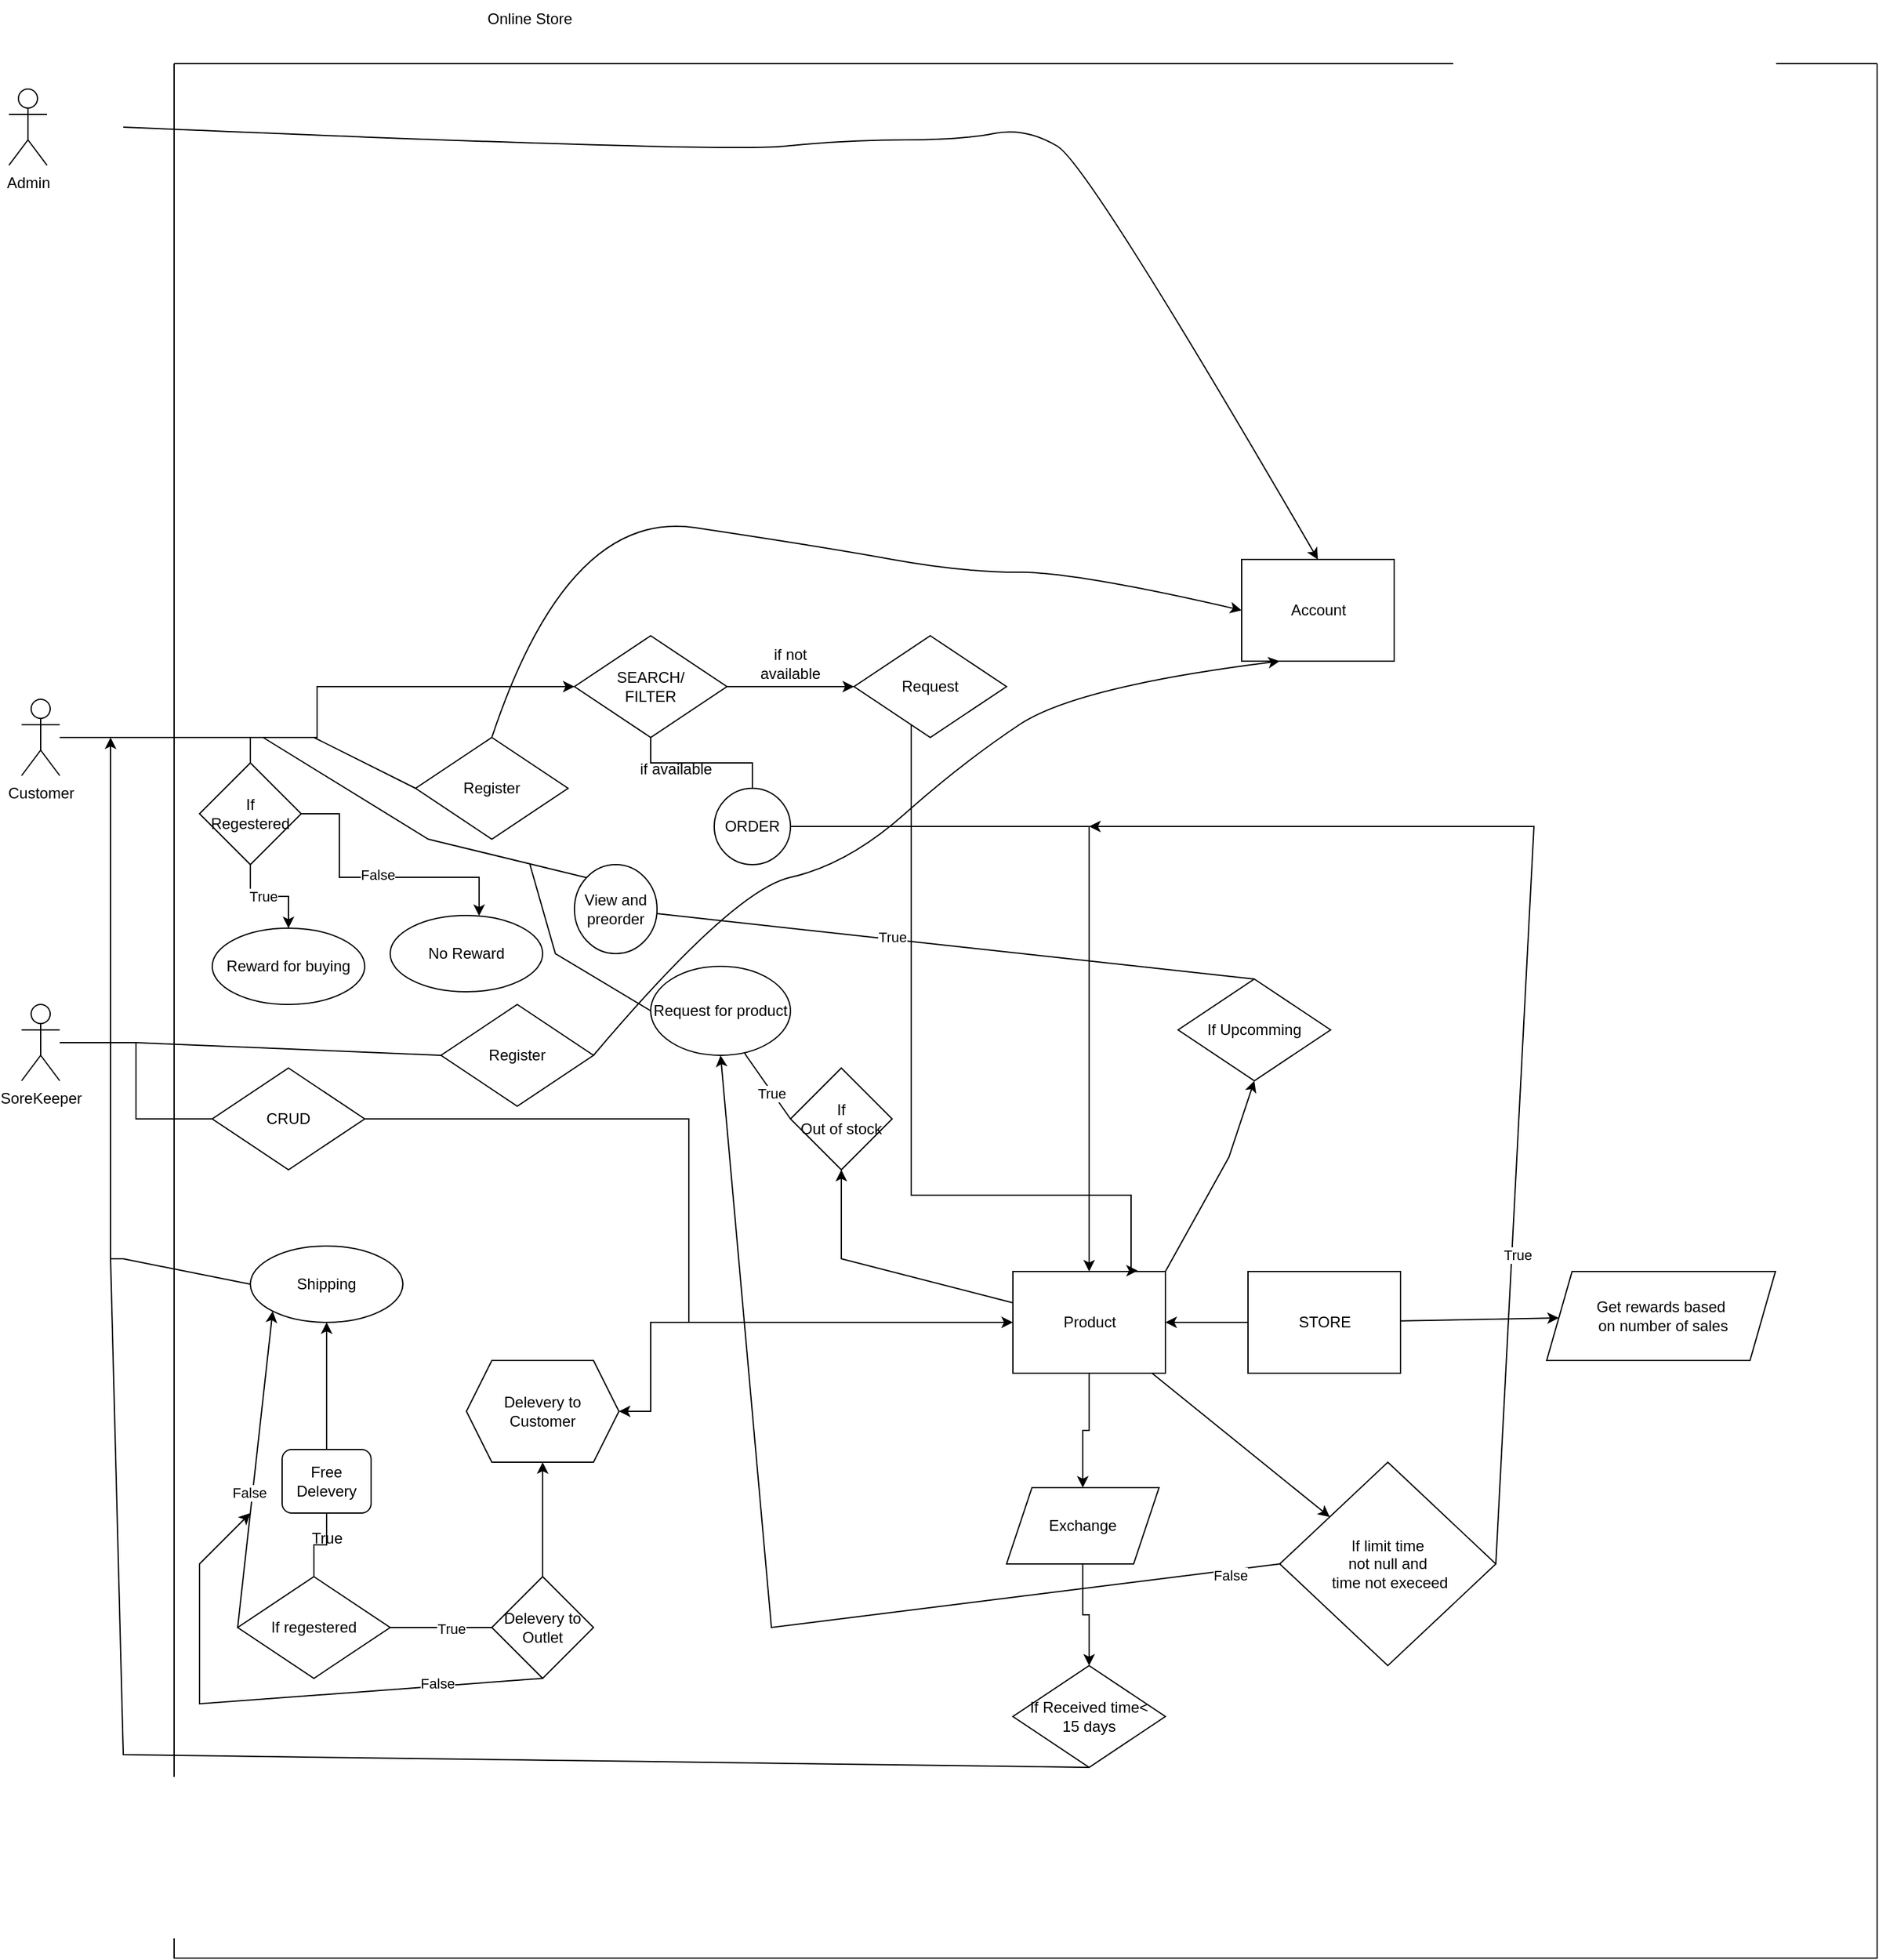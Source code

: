 <mxfile version="18.1.3" type="device"><diagram id="PZQwSYAee1a8CBbRdJlb" name="Page-1"><mxGraphModel dx="2370" dy="1428" grid="1" gridSize="10" guides="1" tooltips="1" connect="1" arrows="1" fold="1" page="1" pageScale="1" pageWidth="827" pageHeight="1169" math="0" shadow="0"><root><mxCell id="0"/><mxCell id="1" parent="0"/><mxCell id="bF8oBDv0mY2NZQH3Tetn-1" value="Admin" style="shape=umlActor;verticalLabelPosition=bottom;verticalAlign=top;html=1;outlineConnect=0;" vertex="1" parent="1"><mxGeometry x="70" y="70" width="30" height="60" as="geometry"/></mxCell><mxCell id="bF8oBDv0mY2NZQH3Tetn-18" value="" style="edgeStyle=orthogonalEdgeStyle;rounded=0;orthogonalLoop=1;jettySize=auto;html=1;entryX=0;entryY=0.5;entryDx=0;entryDy=0;" edge="1" parent="1" source="bF8oBDv0mY2NZQH3Tetn-2" target="bF8oBDv0mY2NZQH3Tetn-24"><mxGeometry relative="1" as="geometry"><mxPoint x="290" y="580" as="targetPoint"/></mxGeometry></mxCell><mxCell id="bF8oBDv0mY2NZQH3Tetn-2" value="Customer" style="shape=umlActor;verticalLabelPosition=bottom;verticalAlign=top;html=1;outlineConnect=0;" vertex="1" parent="1"><mxGeometry x="80" y="550" width="30" height="60" as="geometry"/></mxCell><mxCell id="bF8oBDv0mY2NZQH3Tetn-3" value="SoreKeeper" style="shape=umlActor;verticalLabelPosition=bottom;verticalAlign=top;html=1;outlineConnect=0;" vertex="1" parent="1"><mxGeometry x="80" y="790" width="30" height="60" as="geometry"/></mxCell><mxCell id="bF8oBDv0mY2NZQH3Tetn-6" value="" style="swimlane;startSize=0;" vertex="1" parent="1"><mxGeometry x="200" y="50" width="1340" height="1490" as="geometry"/></mxCell><mxCell id="bF8oBDv0mY2NZQH3Tetn-69" value="" style="edgeStyle=orthogonalEdgeStyle;rounded=0;orthogonalLoop=1;jettySize=auto;html=1;" edge="1" parent="bF8oBDv0mY2NZQH3Tetn-6" source="bF8oBDv0mY2NZQH3Tetn-9" target="bF8oBDv0mY2NZQH3Tetn-68"><mxGeometry relative="1" as="geometry"><Array as="points"><mxPoint x="375" y="1060"/></Array></mxGeometry></mxCell><mxCell id="bF8oBDv0mY2NZQH3Tetn-91" value="" style="edgeStyle=orthogonalEdgeStyle;rounded=0;orthogonalLoop=1;jettySize=auto;html=1;" edge="1" parent="bF8oBDv0mY2NZQH3Tetn-6" source="bF8oBDv0mY2NZQH3Tetn-9" target="bF8oBDv0mY2NZQH3Tetn-90"><mxGeometry relative="1" as="geometry"/></mxCell><mxCell id="bF8oBDv0mY2NZQH3Tetn-9" value="Product" style="html=1;" vertex="1" parent="bF8oBDv0mY2NZQH3Tetn-6"><mxGeometry x="660" y="950" width="120" height="80" as="geometry"/></mxCell><mxCell id="bF8oBDv0mY2NZQH3Tetn-30" value="" style="edgeStyle=orthogonalEdgeStyle;rounded=0;orthogonalLoop=1;jettySize=auto;html=1;startArrow=none;" edge="1" parent="bF8oBDv0mY2NZQH3Tetn-6" source="bF8oBDv0mY2NZQH3Tetn-32" target="bF8oBDv0mY2NZQH3Tetn-9"><mxGeometry relative="1" as="geometry"/></mxCell><mxCell id="bF8oBDv0mY2NZQH3Tetn-24" value="SEARCH/&lt;br&gt;FILTER" style="rhombus;whiteSpace=wrap;html=1;" vertex="1" parent="bF8oBDv0mY2NZQH3Tetn-6"><mxGeometry x="315" y="450" width="120" height="80" as="geometry"/></mxCell><mxCell id="bF8oBDv0mY2NZQH3Tetn-27" value="" style="line;strokeWidth=1;fillColor=none;align=left;verticalAlign=middle;spacingTop=-1;spacingLeft=3;spacingRight=3;rotatable=0;labelPosition=right;points=[];portConstraint=eastwest;" vertex="1" parent="bF8oBDv0mY2NZQH3Tetn-6"><mxGeometry x="435" y="486" width="40" height="8" as="geometry"/></mxCell><mxCell id="bF8oBDv0mY2NZQH3Tetn-31" value="if available" style="text;html=1;strokeColor=none;fillColor=none;align=center;verticalAlign=middle;whiteSpace=wrap;rounded=0;" vertex="1" parent="bF8oBDv0mY2NZQH3Tetn-6"><mxGeometry x="365" y="540" width="60" height="30" as="geometry"/></mxCell><mxCell id="bF8oBDv0mY2NZQH3Tetn-32" value="ORDER" style="ellipse;whiteSpace=wrap;html=1;aspect=fixed;" vertex="1" parent="bF8oBDv0mY2NZQH3Tetn-6"><mxGeometry x="425" y="570" width="60" height="60" as="geometry"/></mxCell><mxCell id="bF8oBDv0mY2NZQH3Tetn-33" value="" style="edgeStyle=orthogonalEdgeStyle;rounded=0;orthogonalLoop=1;jettySize=auto;html=1;endArrow=none;" edge="1" parent="bF8oBDv0mY2NZQH3Tetn-6" source="bF8oBDv0mY2NZQH3Tetn-24" target="bF8oBDv0mY2NZQH3Tetn-32"><mxGeometry relative="1" as="geometry"><mxPoint x="535" y="570" as="sourcePoint"/><mxPoint x="615" y="700" as="targetPoint"/></mxGeometry></mxCell><mxCell id="bF8oBDv0mY2NZQH3Tetn-36" value="if not available" style="text;html=1;strokeColor=none;fillColor=none;align=center;verticalAlign=middle;whiteSpace=wrap;rounded=0;" vertex="1" parent="bF8oBDv0mY2NZQH3Tetn-6"><mxGeometry x="455" y="450" width="60" height="44" as="geometry"/></mxCell><mxCell id="bF8oBDv0mY2NZQH3Tetn-42" style="edgeStyle=orthogonalEdgeStyle;rounded=0;orthogonalLoop=1;jettySize=auto;html=1;entryX=0.819;entryY=-0.008;entryDx=0;entryDy=0;entryPerimeter=0;" edge="1" parent="bF8oBDv0mY2NZQH3Tetn-6" source="bF8oBDv0mY2NZQH3Tetn-39" target="bF8oBDv0mY2NZQH3Tetn-9"><mxGeometry relative="1" as="geometry"><Array as="points"><mxPoint x="580" y="890"/><mxPoint x="753" y="890"/></Array></mxGeometry></mxCell><mxCell id="bF8oBDv0mY2NZQH3Tetn-39" value="Request" style="rhombus;whiteSpace=wrap;html=1;" vertex="1" parent="bF8oBDv0mY2NZQH3Tetn-6"><mxGeometry x="535" y="450" width="120" height="80" as="geometry"/></mxCell><mxCell id="bF8oBDv0mY2NZQH3Tetn-41" value="" style="edgeStyle=orthogonalEdgeStyle;rounded=0;orthogonalLoop=1;jettySize=auto;html=1;" edge="1" parent="bF8oBDv0mY2NZQH3Tetn-6" source="bF8oBDv0mY2NZQH3Tetn-40" target="bF8oBDv0mY2NZQH3Tetn-9"><mxGeometry relative="1" as="geometry"/></mxCell><mxCell id="bF8oBDv0mY2NZQH3Tetn-133" value="" style="edgeStyle=none;rounded=0;orthogonalLoop=1;jettySize=auto;html=1;" edge="1" parent="bF8oBDv0mY2NZQH3Tetn-6" source="bF8oBDv0mY2NZQH3Tetn-40" target="bF8oBDv0mY2NZQH3Tetn-132"><mxGeometry relative="1" as="geometry"/></mxCell><mxCell id="bF8oBDv0mY2NZQH3Tetn-40" value="STORE" style="html=1;" vertex="1" parent="bF8oBDv0mY2NZQH3Tetn-6"><mxGeometry x="845" y="950" width="120" height="80" as="geometry"/></mxCell><mxCell id="bF8oBDv0mY2NZQH3Tetn-43" value="Account" style="html=1;" vertex="1" parent="bF8oBDv0mY2NZQH3Tetn-6"><mxGeometry x="840" y="390" width="120" height="80" as="geometry"/></mxCell><mxCell id="bF8oBDv0mY2NZQH3Tetn-47" value="" style="curved=1;endArrow=classic;html=1;rounded=0;entryX=0.25;entryY=1;entryDx=0;entryDy=0;startArrow=none;exitX=1;exitY=0.5;exitDx=0;exitDy=0;" edge="1" parent="bF8oBDv0mY2NZQH3Tetn-6" source="bF8oBDv0mY2NZQH3Tetn-54" target="bF8oBDv0mY2NZQH3Tetn-43"><mxGeometry width="50" height="50" relative="1" as="geometry"><mxPoint x="-40" y="540" as="sourcePoint"/><mxPoint x="840.0" y="520" as="targetPoint"/><Array as="points"><mxPoint x="440" y="650"/><mxPoint x="530" y="630"/><mxPoint x="620" y="550"/><mxPoint x="710" y="490"/></Array></mxGeometry></mxCell><mxCell id="bF8oBDv0mY2NZQH3Tetn-48" value="" style="curved=1;endArrow=classic;html=1;rounded=0;entryX=0.5;entryY=0;entryDx=0;entryDy=0;" edge="1" parent="bF8oBDv0mY2NZQH3Tetn-6" target="bF8oBDv0mY2NZQH3Tetn-43"><mxGeometry width="50" height="50" relative="1" as="geometry"><mxPoint x="-40" y="50" as="sourcePoint"/><mxPoint x="870.0" y="-20" as="targetPoint"/><Array as="points"><mxPoint x="430" y="70"/><mxPoint x="530" y="60"/><mxPoint x="620" y="60"/><mxPoint x="670" y="50"/><mxPoint x="720" y="80"/></Array></mxGeometry></mxCell><mxCell id="bF8oBDv0mY2NZQH3Tetn-54" value="Register" style="rhombus;whiteSpace=wrap;html=1;" vertex="1" parent="bF8oBDv0mY2NZQH3Tetn-6"><mxGeometry x="210" y="740" width="120" height="80" as="geometry"/></mxCell><mxCell id="bF8oBDv0mY2NZQH3Tetn-56" value="" style="curved=1;endArrow=none;html=1;rounded=0;entryX=0;entryY=0.5;entryDx=0;entryDy=0;" edge="1" parent="bF8oBDv0mY2NZQH3Tetn-6" target="bF8oBDv0mY2NZQH3Tetn-54"><mxGeometry width="50" height="50" relative="1" as="geometry"><mxPoint x="-30" y="770" as="sourcePoint"/><mxPoint x="1080.0" y="750" as="targetPoint"/><Array as="points"/></mxGeometry></mxCell><mxCell id="bF8oBDv0mY2NZQH3Tetn-60" value="" style="edgeStyle=orthogonalEdgeStyle;rounded=0;orthogonalLoop=1;jettySize=auto;html=1;" edge="1" parent="bF8oBDv0mY2NZQH3Tetn-6" source="bF8oBDv0mY2NZQH3Tetn-58" target="bF8oBDv0mY2NZQH3Tetn-59"><mxGeometry relative="1" as="geometry"/></mxCell><mxCell id="bF8oBDv0mY2NZQH3Tetn-61" value="True" style="edgeLabel;html=1;align=center;verticalAlign=middle;resizable=0;points=[];" vertex="1" connectable="0" parent="bF8oBDv0mY2NZQH3Tetn-60"><mxGeometry x="-0.125" relative="1" as="geometry"><mxPoint as="offset"/></mxGeometry></mxCell><mxCell id="bF8oBDv0mY2NZQH3Tetn-58" value="If &lt;br&gt;Regestered" style="rhombus;whiteSpace=wrap;html=1;" vertex="1" parent="bF8oBDv0mY2NZQH3Tetn-6"><mxGeometry x="20" y="550" width="80" height="80" as="geometry"/></mxCell><mxCell id="bF8oBDv0mY2NZQH3Tetn-59" value="Reward for buying" style="ellipse;whiteSpace=wrap;html=1;" vertex="1" parent="bF8oBDv0mY2NZQH3Tetn-6"><mxGeometry x="30" y="680" width="120" height="60" as="geometry"/></mxCell><mxCell id="bF8oBDv0mY2NZQH3Tetn-62" value="No Reward" style="ellipse;whiteSpace=wrap;html=1;" vertex="1" parent="bF8oBDv0mY2NZQH3Tetn-6"><mxGeometry x="170" y="670" width="120" height="60" as="geometry"/></mxCell><mxCell id="bF8oBDv0mY2NZQH3Tetn-63" value="" style="edgeStyle=orthogonalEdgeStyle;rounded=0;orthogonalLoop=1;jettySize=auto;html=1;exitX=1;exitY=0.5;exitDx=0;exitDy=0;" edge="1" parent="bF8oBDv0mY2NZQH3Tetn-6" source="bF8oBDv0mY2NZQH3Tetn-58" target="bF8oBDv0mY2NZQH3Tetn-62"><mxGeometry relative="1" as="geometry"><Array as="points"><mxPoint x="130" y="590"/><mxPoint x="130" y="640"/><mxPoint x="240" y="640"/></Array></mxGeometry></mxCell><mxCell id="bF8oBDv0mY2NZQH3Tetn-64" value="False" style="edgeLabel;html=1;align=center;verticalAlign=middle;resizable=0;points=[];" vertex="1" connectable="0" parent="bF8oBDv0mY2NZQH3Tetn-63"><mxGeometry x="-0.008" y="2" relative="1" as="geometry"><mxPoint as="offset"/></mxGeometry></mxCell><mxCell id="bF8oBDv0mY2NZQH3Tetn-38" value="" style="edgeStyle=orthogonalEdgeStyle;rounded=0;orthogonalLoop=1;jettySize=auto;html=1;entryX=0;entryY=0.5;entryDx=0;entryDy=0;" edge="1" parent="bF8oBDv0mY2NZQH3Tetn-6" source="bF8oBDv0mY2NZQH3Tetn-27" target="bF8oBDv0mY2NZQH3Tetn-39"><mxGeometry relative="1" as="geometry"><mxPoint x="495" y="480" as="targetPoint"/></mxGeometry></mxCell><mxCell id="bF8oBDv0mY2NZQH3Tetn-52" value="Register" style="rhombus;whiteSpace=wrap;html=1;" vertex="1" parent="bF8oBDv0mY2NZQH3Tetn-6"><mxGeometry x="190" y="530" width="120" height="80" as="geometry"/></mxCell><mxCell id="bF8oBDv0mY2NZQH3Tetn-46" value="" style="curved=1;endArrow=classic;html=1;rounded=0;entryX=0;entryY=0.5;entryDx=0;entryDy=0;startArrow=none;exitX=0.5;exitY=0;exitDx=0;exitDy=0;" edge="1" parent="bF8oBDv0mY2NZQH3Tetn-6" source="bF8oBDv0mY2NZQH3Tetn-52" target="bF8oBDv0mY2NZQH3Tetn-43"><mxGeometry width="50" height="50" relative="1" as="geometry"><mxPoint x="40" y="530" as="sourcePoint"/><mxPoint x="680" y="330" as="targetPoint"/><Array as="points"><mxPoint x="310" y="350"/><mxPoint x="510" y="380"/><mxPoint x="620" y="400"/><mxPoint x="710" y="400"/></Array></mxGeometry></mxCell><mxCell id="bF8oBDv0mY2NZQH3Tetn-68" value="Delevery to&lt;br&gt;Customer" style="shape=hexagon;perimeter=hexagonPerimeter2;whiteSpace=wrap;html=1;fixedSize=1;" vertex="1" parent="bF8oBDv0mY2NZQH3Tetn-6"><mxGeometry x="230" y="1020" width="120" height="80" as="geometry"/></mxCell><mxCell id="bF8oBDv0mY2NZQH3Tetn-75" value="Shipping" style="ellipse;whiteSpace=wrap;html=1;" vertex="1" parent="bF8oBDv0mY2NZQH3Tetn-6"><mxGeometry x="60" y="930" width="120" height="60" as="geometry"/></mxCell><mxCell id="bF8oBDv0mY2NZQH3Tetn-71" value="If regestered" style="rhombus;whiteSpace=wrap;html=1;" vertex="1" parent="bF8oBDv0mY2NZQH3Tetn-6"><mxGeometry x="50" y="1190" width="120" height="80" as="geometry"/></mxCell><mxCell id="bF8oBDv0mY2NZQH3Tetn-73" value="" style="edgeStyle=orthogonalEdgeStyle;rounded=0;orthogonalLoop=1;jettySize=auto;html=1;" edge="1" parent="bF8oBDv0mY2NZQH3Tetn-6" source="bF8oBDv0mY2NZQH3Tetn-71" target="bF8oBDv0mY2NZQH3Tetn-68"><mxGeometry relative="1" as="geometry"/></mxCell><mxCell id="bF8oBDv0mY2NZQH3Tetn-83" value="True" style="edgeLabel;html=1;align=center;verticalAlign=middle;resizable=0;points=[];" vertex="1" connectable="0" parent="bF8oBDv0mY2NZQH3Tetn-73"><mxGeometry x="-0.617" y="-1" relative="1" as="geometry"><mxPoint as="offset"/></mxGeometry></mxCell><mxCell id="bF8oBDv0mY2NZQH3Tetn-76" value="" style="edgeStyle=orthogonalEdgeStyle;rounded=0;orthogonalLoop=1;jettySize=auto;html=1;startArrow=none;" edge="1" parent="bF8oBDv0mY2NZQH3Tetn-6" source="bF8oBDv0mY2NZQH3Tetn-80" target="bF8oBDv0mY2NZQH3Tetn-75"><mxGeometry relative="1" as="geometry"/></mxCell><mxCell id="bF8oBDv0mY2NZQH3Tetn-77" value="" style="endArrow=classic;html=1;rounded=0;exitX=0;exitY=0.5;exitDx=0;exitDy=0;entryX=0;entryY=1;entryDx=0;entryDy=0;" edge="1" parent="bF8oBDv0mY2NZQH3Tetn-6" source="bF8oBDv0mY2NZQH3Tetn-71" target="bF8oBDv0mY2NZQH3Tetn-75"><mxGeometry width="50" height="50" relative="1" as="geometry"><mxPoint x="250" y="1020" as="sourcePoint"/><mxPoint x="300" y="970" as="targetPoint"/></mxGeometry></mxCell><mxCell id="bF8oBDv0mY2NZQH3Tetn-79" value="False" style="edgeLabel;html=1;align=center;verticalAlign=middle;resizable=0;points=[];" vertex="1" connectable="0" parent="bF8oBDv0mY2NZQH3Tetn-77"><mxGeometry x="-0.146" y="3" relative="1" as="geometry"><mxPoint as="offset"/></mxGeometry></mxCell><mxCell id="bF8oBDv0mY2NZQH3Tetn-80" value="Free Delevery" style="rounded=1;whiteSpace=wrap;html=1;" vertex="1" parent="bF8oBDv0mY2NZQH3Tetn-6"><mxGeometry x="85" y="1090" width="70" height="50" as="geometry"/></mxCell><mxCell id="bF8oBDv0mY2NZQH3Tetn-81" value="" style="edgeStyle=orthogonalEdgeStyle;rounded=0;orthogonalLoop=1;jettySize=auto;html=1;endArrow=none;" edge="1" parent="bF8oBDv0mY2NZQH3Tetn-6" source="bF8oBDv0mY2NZQH3Tetn-71" target="bF8oBDv0mY2NZQH3Tetn-80"><mxGeometry relative="1" as="geometry"><mxPoint x="310.034" y="1240.023" as="sourcePoint"/><mxPoint x="320" y="1040" as="targetPoint"/></mxGeometry></mxCell><mxCell id="bF8oBDv0mY2NZQH3Tetn-82" value="Delevery to Outlet" style="rhombus;whiteSpace=wrap;html=1;" vertex="1" parent="bF8oBDv0mY2NZQH3Tetn-6"><mxGeometry x="250" y="1190" width="80" height="80" as="geometry"/></mxCell><mxCell id="bF8oBDv0mY2NZQH3Tetn-93" value="" style="edgeStyle=orthogonalEdgeStyle;rounded=0;orthogonalLoop=1;jettySize=auto;html=1;entryX=0.5;entryY=0;entryDx=0;entryDy=0;" edge="1" parent="bF8oBDv0mY2NZQH3Tetn-6" source="bF8oBDv0mY2NZQH3Tetn-90" target="bF8oBDv0mY2NZQH3Tetn-94"><mxGeometry relative="1" as="geometry"><mxPoint x="722.571" y="1260.06" as="targetPoint"/></mxGeometry></mxCell><mxCell id="bF8oBDv0mY2NZQH3Tetn-90" value="Exchange" style="shape=parallelogram;perimeter=parallelogramPerimeter;whiteSpace=wrap;html=1;fixedSize=1;" vertex="1" parent="bF8oBDv0mY2NZQH3Tetn-6"><mxGeometry x="655" y="1120" width="120" height="60" as="geometry"/></mxCell><mxCell id="bF8oBDv0mY2NZQH3Tetn-94" value="If Received time&amp;lt;&lt;br&gt;15 days" style="rhombus;whiteSpace=wrap;html=1;" vertex="1" parent="bF8oBDv0mY2NZQH3Tetn-6"><mxGeometry x="660" y="1260" width="120" height="80" as="geometry"/></mxCell><mxCell id="bF8oBDv0mY2NZQH3Tetn-95" value="" style="endArrow=none;html=1;rounded=0;entryX=0.5;entryY=1;entryDx=0;entryDy=0;" edge="1" parent="bF8oBDv0mY2NZQH3Tetn-6" target="bF8oBDv0mY2NZQH3Tetn-94"><mxGeometry width="50" height="50" relative="1" as="geometry"><mxPoint x="-50" y="940" as="sourcePoint"/><mxPoint x="560" y="1380" as="targetPoint"/><Array as="points"><mxPoint x="-40" y="1330"/></Array></mxGeometry></mxCell><mxCell id="bF8oBDv0mY2NZQH3Tetn-96" value="" style="endArrow=classic;html=1;rounded=0;entryX=0.5;entryY=1;entryDx=0;entryDy=0;startArrow=none;exitX=1;exitY=0;exitDx=0;exitDy=0;" edge="1" parent="bF8oBDv0mY2NZQH3Tetn-6" source="bF8oBDv0mY2NZQH3Tetn-9" target="bF8oBDv0mY2NZQH3Tetn-98"><mxGeometry width="50" height="50" relative="1" as="geometry"><mxPoint x="-30" y="530" as="sourcePoint"/><mxPoint x="830" y="900" as="targetPoint"/><Array as="points"><mxPoint x="830" y="860"/></Array></mxGeometry></mxCell><mxCell id="bF8oBDv0mY2NZQH3Tetn-101" value="View and preorder" style="ellipse;whiteSpace=wrap;html=1;rotation=0;" vertex="1" parent="bF8oBDv0mY2NZQH3Tetn-6"><mxGeometry x="315" y="630" width="65" height="70" as="geometry"/></mxCell><mxCell id="bF8oBDv0mY2NZQH3Tetn-102" value="" style="endArrow=none;html=1;rounded=0;entryX=0;entryY=0;entryDx=0;entryDy=0;startArrow=none;" edge="1" parent="bF8oBDv0mY2NZQH3Tetn-6" target="bF8oBDv0mY2NZQH3Tetn-101"><mxGeometry width="50" height="50" relative="1" as="geometry"><mxPoint x="70" y="530" as="sourcePoint"/><mxPoint x="980" y="1000" as="targetPoint"/><Array as="points"><mxPoint x="200" y="610"/></Array></mxGeometry></mxCell><mxCell id="bF8oBDv0mY2NZQH3Tetn-104" value="If&lt;br&gt;Out of stock" style="rhombus;whiteSpace=wrap;html=1;" vertex="1" parent="bF8oBDv0mY2NZQH3Tetn-6"><mxGeometry x="485" y="790" width="80" height="80" as="geometry"/></mxCell><mxCell id="bF8oBDv0mY2NZQH3Tetn-105" value="" style="edgeStyle=none;rounded=0;orthogonalLoop=1;jettySize=auto;html=1;" edge="1" parent="bF8oBDv0mY2NZQH3Tetn-6" source="bF8oBDv0mY2NZQH3Tetn-9"><mxGeometry relative="1" as="geometry"><mxPoint x="525" y="870" as="targetPoint"/><Array as="points"><mxPoint x="525" y="940"/></Array></mxGeometry></mxCell><mxCell id="bF8oBDv0mY2NZQH3Tetn-120" value="Request for product" style="ellipse;whiteSpace=wrap;html=1;" vertex="1" parent="bF8oBDv0mY2NZQH3Tetn-6"><mxGeometry x="375" y="710" width="110" height="70" as="geometry"/></mxCell><mxCell id="bF8oBDv0mY2NZQH3Tetn-106" value="" style="endArrow=none;html=1;rounded=0;entryX=0;entryY=0.5;entryDx=0;entryDy=0;startArrow=none;" edge="1" parent="bF8oBDv0mY2NZQH3Tetn-6" source="bF8oBDv0mY2NZQH3Tetn-120" target="bF8oBDv0mY2NZQH3Tetn-104"><mxGeometry width="50" height="50" relative="1" as="geometry"><mxPoint x="280" y="630" as="sourcePoint"/><mxPoint x="610" y="850" as="targetPoint"/><Array as="points"><mxPoint x="450" y="780"/></Array></mxGeometry></mxCell><mxCell id="bF8oBDv0mY2NZQH3Tetn-107" value="True" style="edgeLabel;html=1;align=center;verticalAlign=middle;resizable=0;points=[];" vertex="1" connectable="0" parent="bF8oBDv0mY2NZQH3Tetn-106"><mxGeometry x="0.697" y="-6" relative="1" as="geometry"><mxPoint x="-5" y="-16" as="offset"/></mxGeometry></mxCell><mxCell id="bF8oBDv0mY2NZQH3Tetn-123" value="If limit time &lt;br&gt;not null and&lt;br&gt;&amp;nbsp;time not execeed" style="rhombus;whiteSpace=wrap;html=1;" vertex="1" parent="bF8oBDv0mY2NZQH3Tetn-6"><mxGeometry x="870" y="1100" width="170" height="160" as="geometry"/></mxCell><mxCell id="bF8oBDv0mY2NZQH3Tetn-124" value="" style="edgeStyle=none;rounded=0;orthogonalLoop=1;jettySize=auto;html=1;" edge="1" parent="bF8oBDv0mY2NZQH3Tetn-6" source="bF8oBDv0mY2NZQH3Tetn-9" target="bF8oBDv0mY2NZQH3Tetn-123"><mxGeometry relative="1" as="geometry"/></mxCell><mxCell id="bF8oBDv0mY2NZQH3Tetn-125" value="" style="endArrow=classic;html=1;rounded=0;" edge="1" parent="bF8oBDv0mY2NZQH3Tetn-6"><mxGeometry width="50" height="50" relative="1" as="geometry"><mxPoint x="1040" y="1180" as="sourcePoint"/><mxPoint x="720" y="600" as="targetPoint"/><Array as="points"><mxPoint x="1070" y="600"/></Array></mxGeometry></mxCell><mxCell id="bF8oBDv0mY2NZQH3Tetn-126" value="True" style="edgeLabel;html=1;align=center;verticalAlign=middle;resizable=0;points=[];" vertex="1" connectable="0" parent="bF8oBDv0mY2NZQH3Tetn-125"><mxGeometry x="-0.477" y="-4" relative="1" as="geometry"><mxPoint as="offset"/></mxGeometry></mxCell><mxCell id="bF8oBDv0mY2NZQH3Tetn-127" value="" style="endArrow=classic;html=1;rounded=0;exitX=0;exitY=0.5;exitDx=0;exitDy=0;entryX=0.5;entryY=1;entryDx=0;entryDy=0;" edge="1" parent="bF8oBDv0mY2NZQH3Tetn-6" source="bF8oBDv0mY2NZQH3Tetn-123" target="bF8oBDv0mY2NZQH3Tetn-120"><mxGeometry width="50" height="50" relative="1" as="geometry"><mxPoint x="910" y="1310" as="sourcePoint"/><mxPoint x="960" y="1260" as="targetPoint"/><Array as="points"><mxPoint x="470" y="1230"/></Array></mxGeometry></mxCell><mxCell id="bF8oBDv0mY2NZQH3Tetn-128" value="False" style="edgeLabel;html=1;align=center;verticalAlign=middle;resizable=0;points=[];" vertex="1" connectable="0" parent="bF8oBDv0mY2NZQH3Tetn-127"><mxGeometry x="-0.906" y="4" relative="1" as="geometry"><mxPoint as="offset"/></mxGeometry></mxCell><mxCell id="bF8oBDv0mY2NZQH3Tetn-98" value="If Upcomming" style="rhombus;whiteSpace=wrap;html=1;" vertex="1" parent="bF8oBDv0mY2NZQH3Tetn-6"><mxGeometry x="790" y="720" width="120" height="80" as="geometry"/></mxCell><mxCell id="bF8oBDv0mY2NZQH3Tetn-129" value="" style="endArrow=none;html=1;rounded=0;entryX=0.5;entryY=0;entryDx=0;entryDy=0;startArrow=none;" edge="1" parent="bF8oBDv0mY2NZQH3Tetn-6" source="bF8oBDv0mY2NZQH3Tetn-101" target="bF8oBDv0mY2NZQH3Tetn-98"><mxGeometry width="50" height="50" relative="1" as="geometry"><mxPoint x="579.516" y="721.02" as="sourcePoint"/><mxPoint x="980" y="1000" as="targetPoint"/><Array as="points"/></mxGeometry></mxCell><mxCell id="bF8oBDv0mY2NZQH3Tetn-130" value="True" style="edgeLabel;html=1;align=center;verticalAlign=middle;resizable=0;points=[];" vertex="1" connectable="0" parent="bF8oBDv0mY2NZQH3Tetn-129"><mxGeometry x="-0.213" y="2" relative="1" as="geometry"><mxPoint as="offset"/></mxGeometry></mxCell><mxCell id="bF8oBDv0mY2NZQH3Tetn-132" value="Get rewards based&lt;br&gt;&amp;nbsp;on number of sales" style="shape=parallelogram;perimeter=parallelogramPerimeter;whiteSpace=wrap;html=1;fixedSize=1;" vertex="1" parent="bF8oBDv0mY2NZQH3Tetn-6"><mxGeometry x="1080" y="950" width="180" height="70" as="geometry"/></mxCell><mxCell id="bF8oBDv0mY2NZQH3Tetn-7" value="Online Store" style="text;html=1;strokeColor=none;fillColor=none;align=center;verticalAlign=middle;whiteSpace=wrap;rounded=0;" vertex="1" parent="1"><mxGeometry x="420" width="120" height="30" as="geometry"/></mxCell><mxCell id="bF8oBDv0mY2NZQH3Tetn-21" value="" style="edgeStyle=orthogonalEdgeStyle;rounded=0;orthogonalLoop=1;jettySize=auto;html=1;entryX=0;entryY=0.5;entryDx=0;entryDy=0;startArrow=none;" edge="1" parent="1" target="bF8oBDv0mY2NZQH3Tetn-9" source="bF8oBDv0mY2NZQH3Tetn-44"><mxGeometry relative="1" as="geometry"><mxPoint x="130" y="830" as="sourcePoint"/><Array as="points"/></mxGeometry></mxCell><mxCell id="bF8oBDv0mY2NZQH3Tetn-44" value="CRUD" style="rhombus;whiteSpace=wrap;html=1;" vertex="1" parent="1"><mxGeometry x="230" y="840" width="120" height="80" as="geometry"/></mxCell><mxCell id="bF8oBDv0mY2NZQH3Tetn-45" value="" style="edgeStyle=orthogonalEdgeStyle;rounded=0;orthogonalLoop=1;jettySize=auto;html=1;entryX=0;entryY=0.5;entryDx=0;entryDy=0;endArrow=none;" edge="1" parent="1" source="bF8oBDv0mY2NZQH3Tetn-3" target="bF8oBDv0mY2NZQH3Tetn-44"><mxGeometry relative="1" as="geometry"><mxPoint x="110" y="820" as="sourcePoint"/><mxPoint x="475" y="990" as="targetPoint"/><Array as="points"/></mxGeometry></mxCell><mxCell id="bF8oBDv0mY2NZQH3Tetn-53" value="" style="curved=1;endArrow=none;html=1;rounded=0;entryX=0;entryY=0.5;entryDx=0;entryDy=0;" edge="1" parent="1" target="bF8oBDv0mY2NZQH3Tetn-52"><mxGeometry width="50" height="50" relative="1" as="geometry"><mxPoint x="310" y="580" as="sourcePoint"/><mxPoint x="1050.0" y="710" as="targetPoint"/><Array as="points"/></mxGeometry></mxCell><mxCell id="bF8oBDv0mY2NZQH3Tetn-57" value="" style="endArrow=none;html=1;rounded=0;" edge="1" parent="1"><mxGeometry width="50" height="50" relative="1" as="geometry"><mxPoint x="260" y="600" as="sourcePoint"/><mxPoint x="260" y="580" as="targetPoint"/></mxGeometry></mxCell><mxCell id="bF8oBDv0mY2NZQH3Tetn-70" value="" style="endArrow=classic;html=1;rounded=0;exitX=0;exitY=0.5;exitDx=0;exitDy=0;startArrow=none;" edge="1" parent="1" source="bF8oBDv0mY2NZQH3Tetn-75"><mxGeometry width="50" height="50" relative="1" as="geometry"><mxPoint x="150" y="1120" as="sourcePoint"/><mxPoint x="150" y="580" as="targetPoint"/><Array as="points"><mxPoint x="160" y="990"/><mxPoint x="150" y="990"/></Array></mxGeometry></mxCell><mxCell id="bF8oBDv0mY2NZQH3Tetn-78" value="True" style="text;html=1;align=center;verticalAlign=middle;resizable=0;points=[];autosize=1;strokeColor=none;fillColor=none;" vertex="1" parent="1"><mxGeometry x="300" y="1200" width="40" height="20" as="geometry"/></mxCell><mxCell id="bF8oBDv0mY2NZQH3Tetn-84" value="" style="endArrow=classic;html=1;rounded=0;exitX=0.5;exitY=1;exitDx=0;exitDy=0;" edge="1" parent="1" source="bF8oBDv0mY2NZQH3Tetn-82"><mxGeometry width="50" height="50" relative="1" as="geometry"><mxPoint x="580" y="1350" as="sourcePoint"/><mxPoint x="260" y="1190" as="targetPoint"/><Array as="points"><mxPoint x="220" y="1340"/><mxPoint x="220" y="1230"/></Array></mxGeometry></mxCell><mxCell id="bF8oBDv0mY2NZQH3Tetn-85" value="False" style="edgeLabel;html=1;align=center;verticalAlign=middle;resizable=0;points=[];" vertex="1" connectable="0" parent="bF8oBDv0mY2NZQH3Tetn-84"><mxGeometry x="-0.618" y="-2" relative="1" as="geometry"><mxPoint as="offset"/></mxGeometry></mxCell><mxCell id="bF8oBDv0mY2NZQH3Tetn-121" value="" style="endArrow=none;html=1;rounded=0;entryX=0;entryY=0.5;entryDx=0;entryDy=0;" edge="1" parent="1" target="bF8oBDv0mY2NZQH3Tetn-120"><mxGeometry width="50" height="50" relative="1" as="geometry"><mxPoint x="480" y="680" as="sourcePoint"/><mxPoint x="685" y="880" as="targetPoint"/><Array as="points"><mxPoint x="500" y="750"/></Array></mxGeometry></mxCell><mxCell id="bF8oBDv0mY2NZQH3Tetn-131" style="edgeStyle=none;rounded=0;orthogonalLoop=1;jettySize=auto;html=1;exitX=1;exitY=0;exitDx=0;exitDy=0;" edge="1" parent="1" source="bF8oBDv0mY2NZQH3Tetn-98"><mxGeometry relative="1" as="geometry"><mxPoint x="1080.429" y="790.286" as="targetPoint"/></mxGeometry></mxCell></root></mxGraphModel></diagram></mxfile>